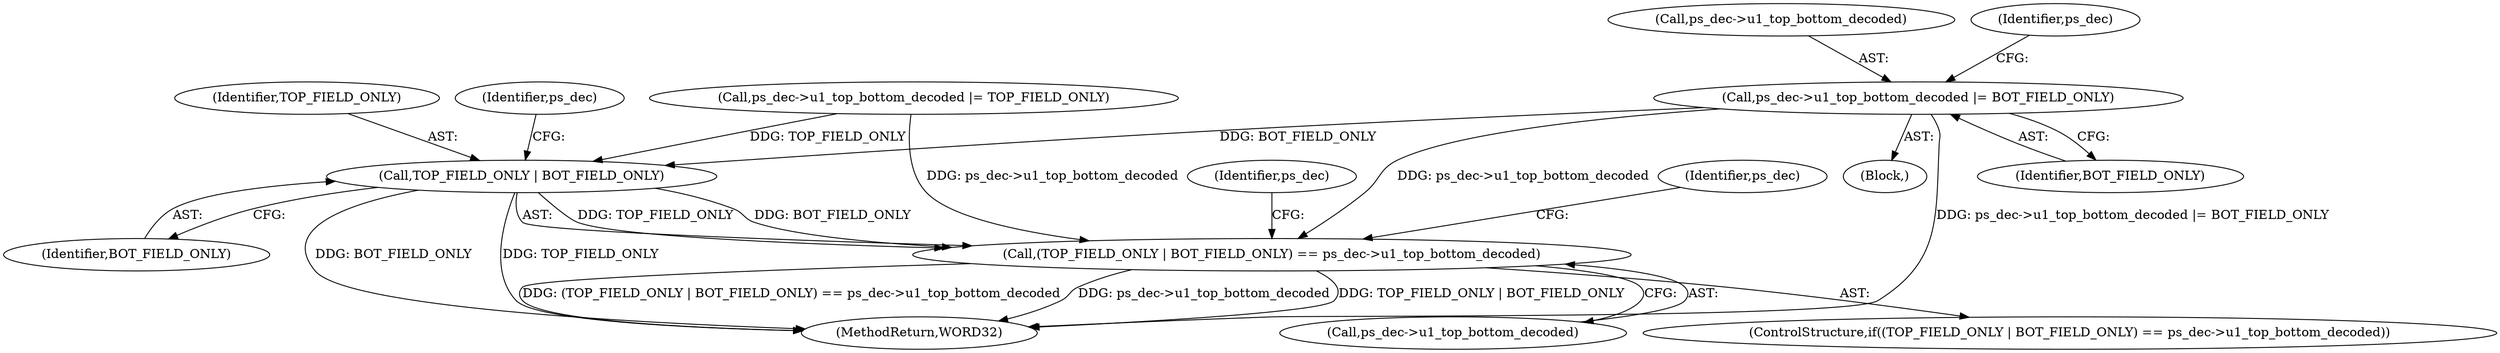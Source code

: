 digraph "0_Android_0b23c81c3dd9ec38f7e6806a3955fed1925541a0@pointer" {
"1001858" [label="(Call,ps_dec->u1_top_bottom_decoded |= BOT_FIELD_ONLY)"];
"1002160" [label="(Call,TOP_FIELD_ONLY | BOT_FIELD_ONLY)"];
"1002159" [label="(Call,(TOP_FIELD_ONLY | BOT_FIELD_ONLY) == ps_dec->u1_top_bottom_decoded)"];
"1002169" [label="(Identifier,ps_dec)"];
"1002175" [label="(Identifier,ps_dec)"];
"1002226" [label="(MethodReturn,WORD32)"];
"1001859" [label="(Call,ps_dec->u1_top_bottom_decoded)"];
"1002161" [label="(Identifier,TOP_FIELD_ONLY)"];
"1001857" [label="(Block,)"];
"1001858" [label="(Call,ps_dec->u1_top_bottom_decoded |= BOT_FIELD_ONLY)"];
"1001876" [label="(Identifier,ps_dec)"];
"1002163" [label="(Call,ps_dec->u1_top_bottom_decoded)"];
"1002159" [label="(Call,(TOP_FIELD_ONLY | BOT_FIELD_ONLY) == ps_dec->u1_top_bottom_decoded)"];
"1001865" [label="(Call,ps_dec->u1_top_bottom_decoded |= TOP_FIELD_ONLY)"];
"1002158" [label="(ControlStructure,if((TOP_FIELD_ONLY | BOT_FIELD_ONLY) == ps_dec->u1_top_bottom_decoded))"];
"1002160" [label="(Call,TOP_FIELD_ONLY | BOT_FIELD_ONLY)"];
"1002162" [label="(Identifier,BOT_FIELD_ONLY)"];
"1002164" [label="(Identifier,ps_dec)"];
"1001862" [label="(Identifier,BOT_FIELD_ONLY)"];
"1001858" -> "1001857"  [label="AST: "];
"1001858" -> "1001862"  [label="CFG: "];
"1001859" -> "1001858"  [label="AST: "];
"1001862" -> "1001858"  [label="AST: "];
"1001876" -> "1001858"  [label="CFG: "];
"1001858" -> "1002226"  [label="DDG: ps_dec->u1_top_bottom_decoded |= BOT_FIELD_ONLY"];
"1001858" -> "1002160"  [label="DDG: BOT_FIELD_ONLY"];
"1001858" -> "1002159"  [label="DDG: ps_dec->u1_top_bottom_decoded"];
"1002160" -> "1002159"  [label="AST: "];
"1002160" -> "1002162"  [label="CFG: "];
"1002161" -> "1002160"  [label="AST: "];
"1002162" -> "1002160"  [label="AST: "];
"1002164" -> "1002160"  [label="CFG: "];
"1002160" -> "1002226"  [label="DDG: BOT_FIELD_ONLY"];
"1002160" -> "1002226"  [label="DDG: TOP_FIELD_ONLY"];
"1002160" -> "1002159"  [label="DDG: TOP_FIELD_ONLY"];
"1002160" -> "1002159"  [label="DDG: BOT_FIELD_ONLY"];
"1001865" -> "1002160"  [label="DDG: TOP_FIELD_ONLY"];
"1002159" -> "1002158"  [label="AST: "];
"1002159" -> "1002163"  [label="CFG: "];
"1002163" -> "1002159"  [label="AST: "];
"1002169" -> "1002159"  [label="CFG: "];
"1002175" -> "1002159"  [label="CFG: "];
"1002159" -> "1002226"  [label="DDG: TOP_FIELD_ONLY | BOT_FIELD_ONLY"];
"1002159" -> "1002226"  [label="DDG: (TOP_FIELD_ONLY | BOT_FIELD_ONLY) == ps_dec->u1_top_bottom_decoded"];
"1002159" -> "1002226"  [label="DDG: ps_dec->u1_top_bottom_decoded"];
"1001865" -> "1002159"  [label="DDG: ps_dec->u1_top_bottom_decoded"];
}
